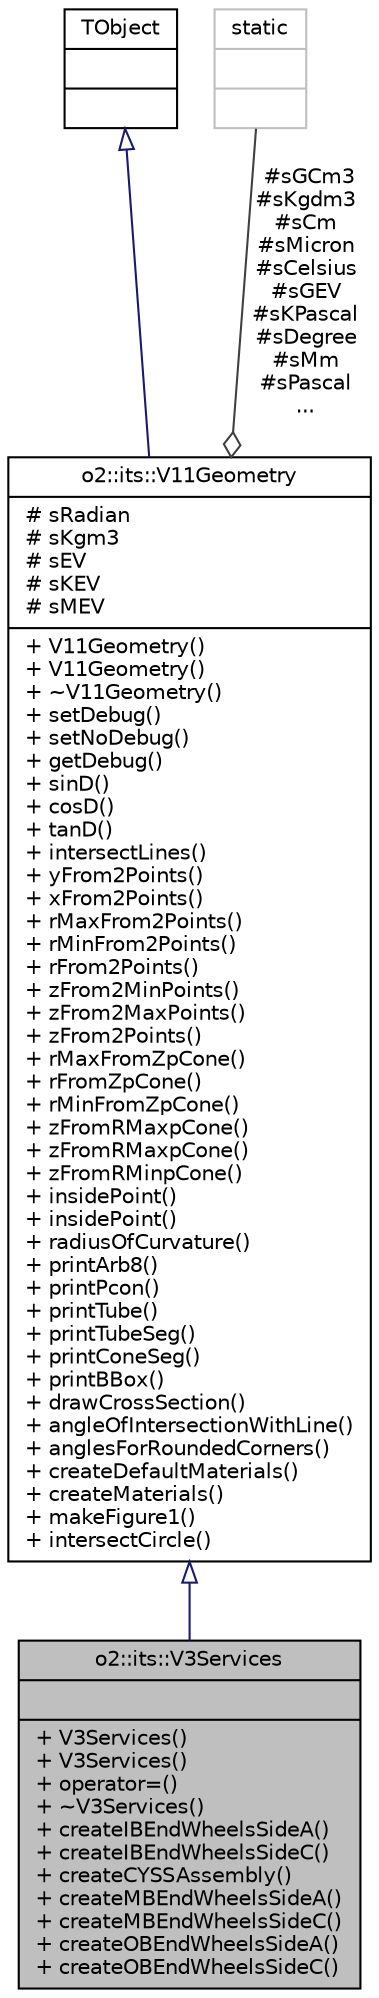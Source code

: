 digraph "o2::its::V3Services"
{
 // INTERACTIVE_SVG=YES
  bgcolor="transparent";
  edge [fontname="Helvetica",fontsize="10",labelfontname="Helvetica",labelfontsize="10"];
  node [fontname="Helvetica",fontsize="10",shape=record];
  Node3 [label="{o2::its::V3Services\n||+ V3Services()\l+ V3Services()\l+ operator=()\l+ ~V3Services()\l+ createIBEndWheelsSideA()\l+ createIBEndWheelsSideC()\l+ createCYSSAssembly()\l+ createMBEndWheelsSideA()\l+ createMBEndWheelsSideC()\l+ createOBEndWheelsSideA()\l+ createOBEndWheelsSideC()\l}",height=0.2,width=0.4,color="black", fillcolor="grey75", style="filled", fontcolor="black"];
  Node4 -> Node3 [dir="back",color="midnightblue",fontsize="10",style="solid",arrowtail="onormal",fontname="Helvetica"];
  Node4 [label="{o2::its::V11Geometry\n|# sRadian\l# sKgm3\l# sEV\l# sKEV\l# sMEV\l|+ V11Geometry()\l+ V11Geometry()\l+ ~V11Geometry()\l+ setDebug()\l+ setNoDebug()\l+ getDebug()\l+ sinD()\l+ cosD()\l+ tanD()\l+ intersectLines()\l+ yFrom2Points()\l+ xFrom2Points()\l+ rMaxFrom2Points()\l+ rMinFrom2Points()\l+ rFrom2Points()\l+ zFrom2MinPoints()\l+ zFrom2MaxPoints()\l+ zFrom2Points()\l+ rMaxFromZpCone()\l+ rFromZpCone()\l+ rMinFromZpCone()\l+ zFromRMaxpCone()\l+ zFromRMaxpCone()\l+ zFromRMinpCone()\l+ insidePoint()\l+ insidePoint()\l+ radiusOfCurvature()\l+ printArb8()\l+ printPcon()\l+ printTube()\l+ printTubeSeg()\l+ printConeSeg()\l+ printBBox()\l+ drawCrossSection()\l+ angleOfIntersectionWithLine()\l+ anglesForRoundedCorners()\l+ createDefaultMaterials()\l+ createMaterials()\l+ makeFigure1()\l+ intersectCircle()\l}",height=0.2,width=0.4,color="black",URL="$d3/d6b/classo2_1_1its_1_1V11Geometry.html"];
  Node5 -> Node4 [dir="back",color="midnightblue",fontsize="10",style="solid",arrowtail="onormal",fontname="Helvetica"];
  Node5 [label="{TObject\n||}",height=0.2,width=0.4,color="black",URL="$d5/d0f/classTObject.html"];
  Node6 -> Node4 [color="grey25",fontsize="10",style="solid",label=" #sGCm3\n#sKgdm3\n#sCm\n#sMicron\n#sCelsius\n#sGEV\n#sKPascal\n#sDegree\n#sMm\n#sPascal\n..." ,arrowhead="odiamond",fontname="Helvetica"];
  Node6 [label="{static\n||}",height=0.2,width=0.4,color="grey75"];
}
